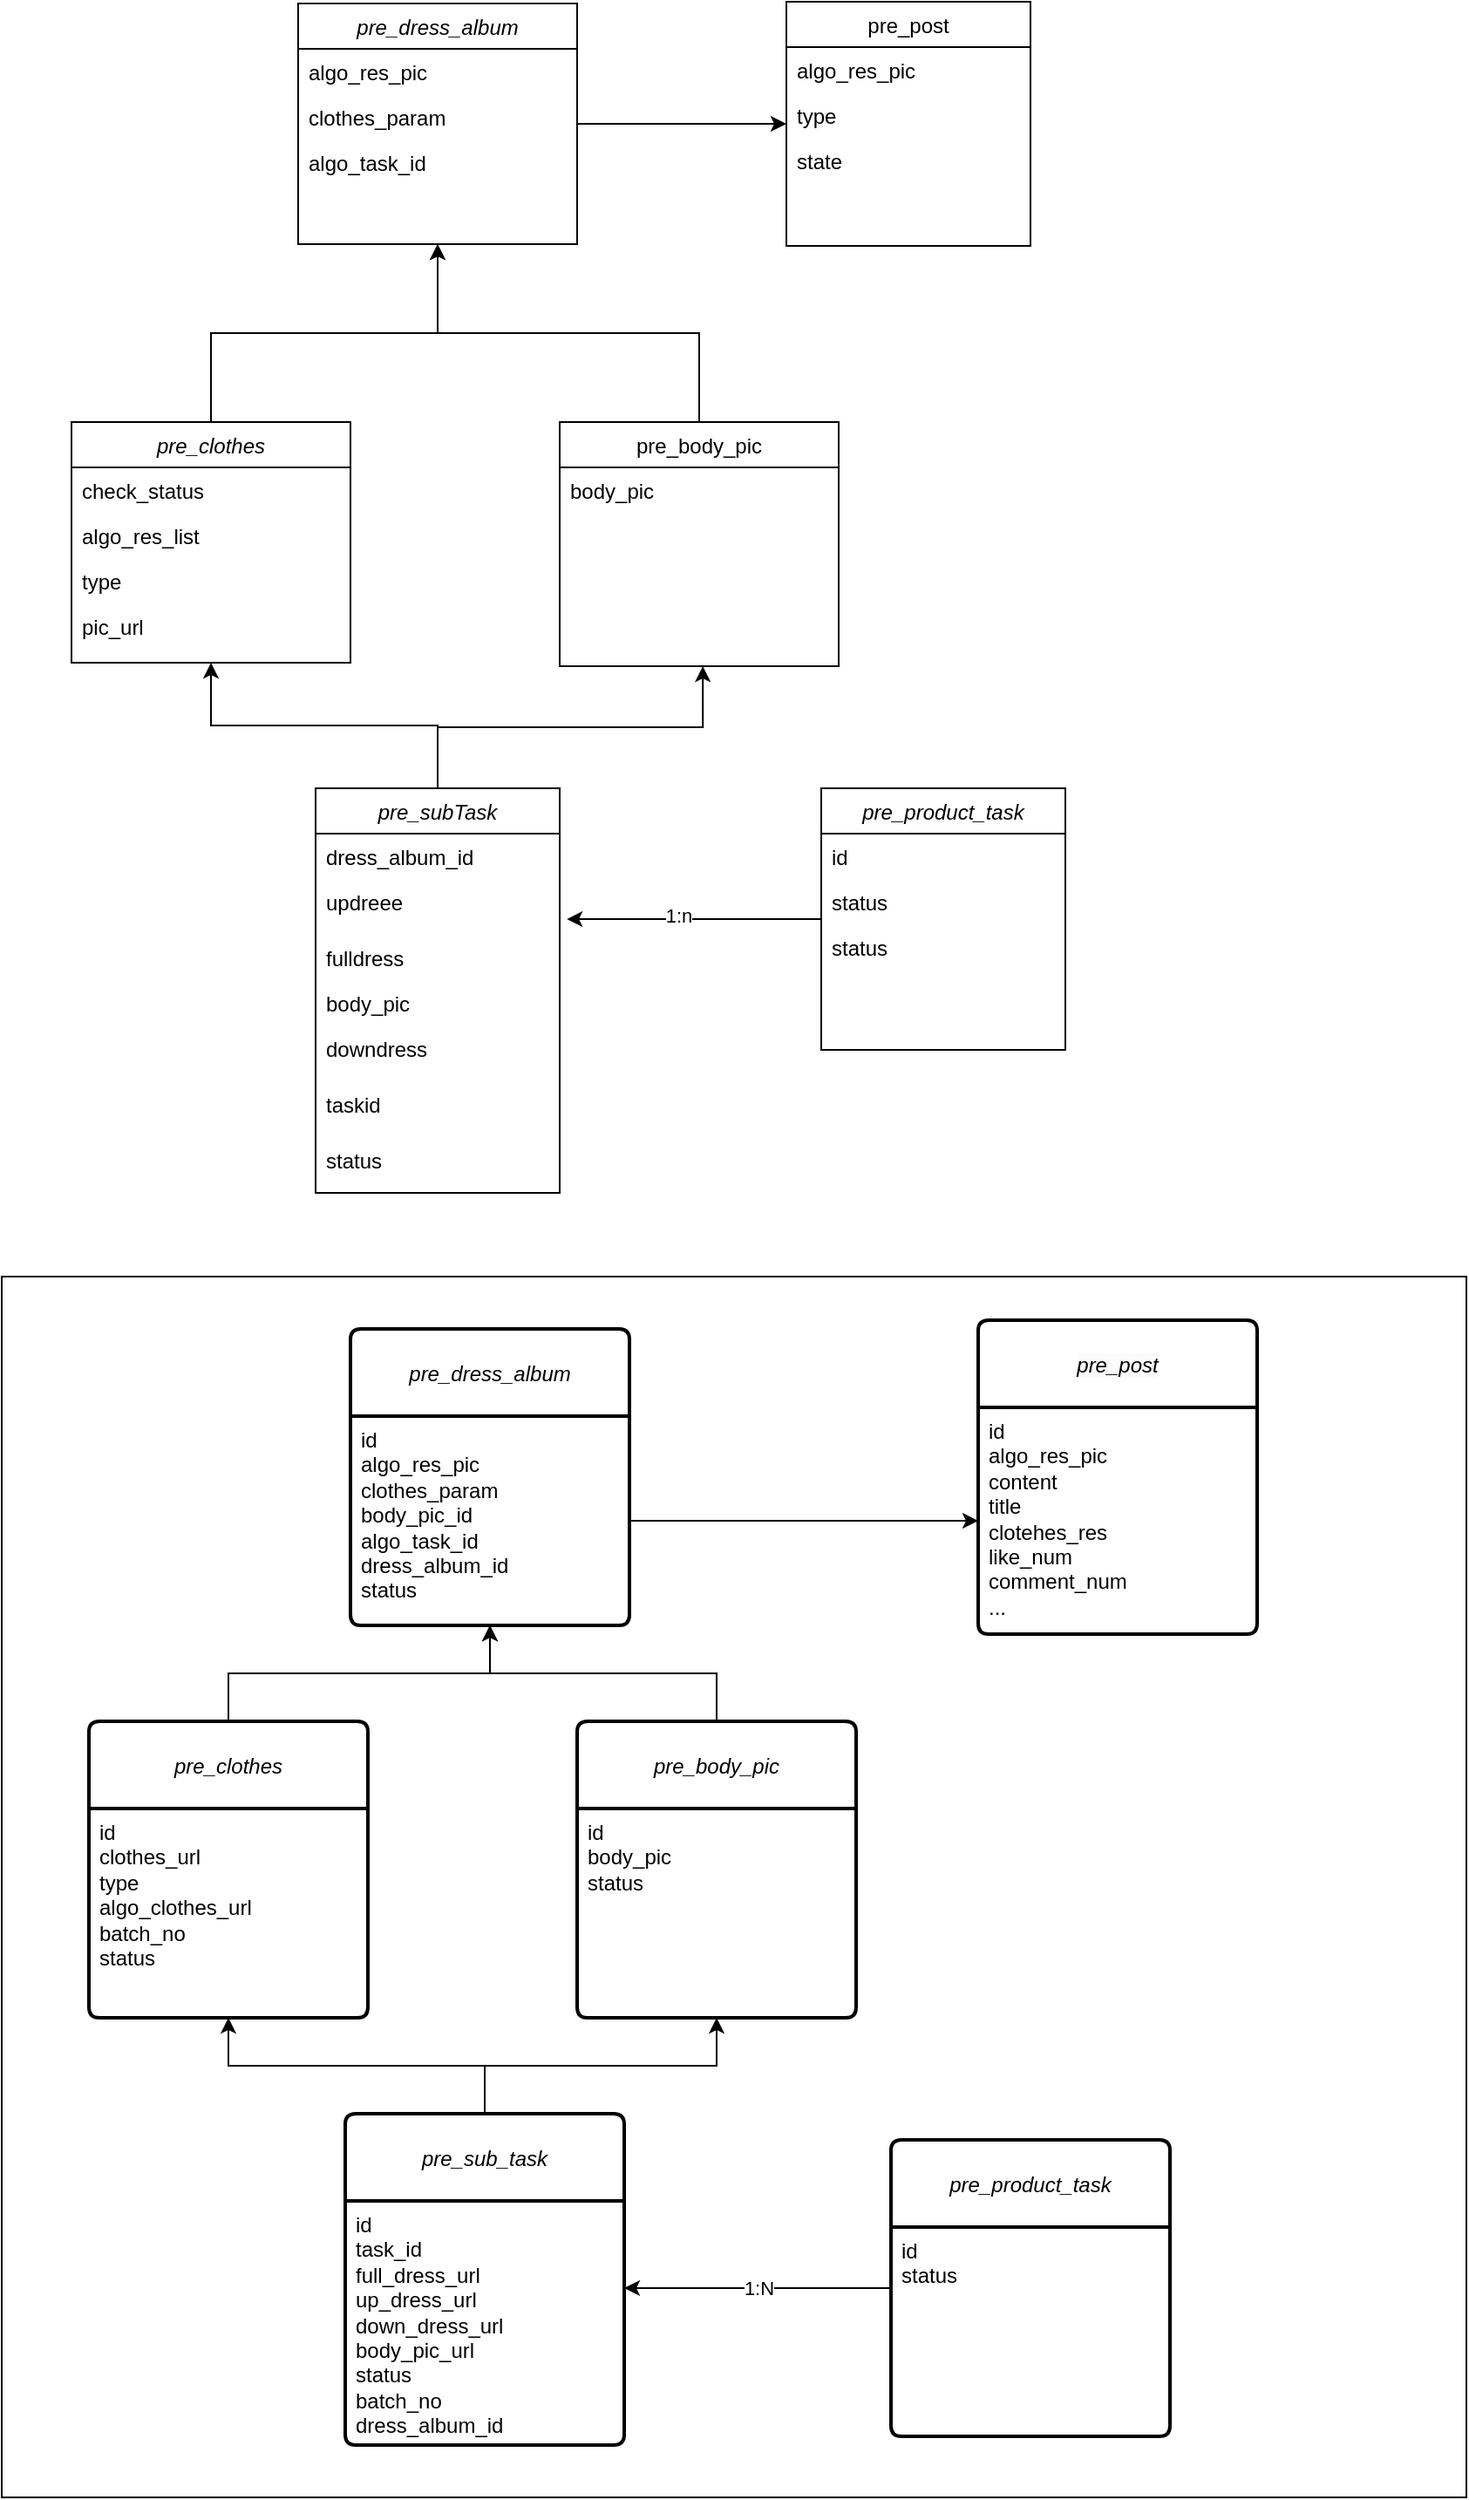 <mxfile version="24.4.4" type="github">
  <diagram name="Page-1" id="5f0bae14-7c28-e335-631c-24af17079c00">
    <mxGraphModel dx="1306" dy="826" grid="1" gridSize="10" guides="1" tooltips="1" connect="1" arrows="1" fold="1" page="1" pageScale="1" pageWidth="1100" pageHeight="850" background="none" math="0" shadow="0">
      <root>
        <mxCell id="0" />
        <mxCell id="1" parent="0" />
        <mxCell id="cJqbKtZXnqDN9QklQEY5-53" style="edgeStyle=orthogonalEdgeStyle;rounded=0;orthogonalLoop=1;jettySize=auto;html=1;" parent="1" source="cJqbKtZXnqDN9QklQEY5-2" edge="1">
          <mxGeometry relative="1" as="geometry">
            <mxPoint x="500" y="189" as="targetPoint" />
          </mxGeometry>
        </mxCell>
        <mxCell id="cJqbKtZXnqDN9QklQEY5-2" value="pre_dress_album" style="swimlane;fontStyle=2;align=center;verticalAlign=top;childLayout=stackLayout;horizontal=1;startSize=26;horizontalStack=0;resizeParent=1;resizeLast=0;collapsible=1;marginBottom=0;rounded=0;shadow=0;strokeWidth=1;" parent="1" vertex="1">
          <mxGeometry x="220" y="120" width="160" height="138" as="geometry" />
        </mxCell>
        <mxCell id="cJqbKtZXnqDN9QklQEY5-51" value="algo_res_pic" style="text;align=left;verticalAlign=top;spacingLeft=4;spacingRight=4;overflow=hidden;rotatable=0;points=[[0,0.5],[1,0.5]];portConstraint=eastwest;" parent="cJqbKtZXnqDN9QklQEY5-2" vertex="1">
          <mxGeometry y="26" width="160" height="26" as="geometry" />
        </mxCell>
        <mxCell id="cJqbKtZXnqDN9QklQEY5-55" value="clothes_param" style="text;align=left;verticalAlign=top;spacingLeft=4;spacingRight=4;overflow=hidden;rotatable=0;points=[[0,0.5],[1,0.5]];portConstraint=eastwest;" parent="cJqbKtZXnqDN9QklQEY5-2" vertex="1">
          <mxGeometry y="52" width="160" height="26" as="geometry" />
        </mxCell>
        <mxCell id="cJqbKtZXnqDN9QklQEY5-56" value="algo_task_id" style="text;align=left;verticalAlign=top;spacingLeft=4;spacingRight=4;overflow=hidden;rotatable=0;points=[[0,0.5],[1,0.5]];portConstraint=eastwest;" parent="cJqbKtZXnqDN9QklQEY5-2" vertex="1">
          <mxGeometry y="78" width="160" height="26" as="geometry" />
        </mxCell>
        <mxCell id="cJqbKtZXnqDN9QklQEY5-37" style="edgeStyle=orthogonalEdgeStyle;rounded=0;orthogonalLoop=1;jettySize=auto;html=1;entryX=0.5;entryY=1;entryDx=0;entryDy=0;" parent="1" source="cJqbKtZXnqDN9QklQEY5-12" target="cJqbKtZXnqDN9QklQEY5-2" edge="1">
          <mxGeometry relative="1" as="geometry" />
        </mxCell>
        <mxCell id="cJqbKtZXnqDN9QklQEY5-12" value="pre_clothes" style="swimlane;fontStyle=2;align=center;verticalAlign=top;childLayout=stackLayout;horizontal=1;startSize=26;horizontalStack=0;resizeParent=1;resizeLast=0;collapsible=1;marginBottom=0;rounded=0;shadow=0;strokeWidth=1;" parent="1" vertex="1">
          <mxGeometry x="90" y="360" width="160" height="138" as="geometry" />
        </mxCell>
        <mxCell id="cJqbKtZXnqDN9QklQEY5-13" value="check_status&#xa;" style="text;align=left;verticalAlign=top;spacingLeft=4;spacingRight=4;overflow=hidden;rotatable=0;points=[[0,0.5],[1,0.5]];portConstraint=eastwest;" parent="cJqbKtZXnqDN9QklQEY5-12" vertex="1">
          <mxGeometry y="26" width="160" height="26" as="geometry" />
        </mxCell>
        <mxCell id="cJqbKtZXnqDN9QklQEY5-15" value="algo_res_list " style="text;align=left;verticalAlign=top;spacingLeft=4;spacingRight=4;overflow=hidden;rotatable=0;points=[[0,0.5],[1,0.5]];portConstraint=eastwest;rounded=0;shadow=0;html=0;" parent="cJqbKtZXnqDN9QklQEY5-12" vertex="1">
          <mxGeometry y="52" width="160" height="26" as="geometry" />
        </mxCell>
        <mxCell id="cJqbKtZXnqDN9QklQEY5-16" value="type" style="text;align=left;verticalAlign=top;spacingLeft=4;spacingRight=4;overflow=hidden;rotatable=0;points=[[0,0.5],[1,0.5]];portConstraint=eastwest;rounded=0;shadow=0;html=0;" parent="cJqbKtZXnqDN9QklQEY5-12" vertex="1">
          <mxGeometry y="78" width="160" height="26" as="geometry" />
        </mxCell>
        <mxCell id="cJqbKtZXnqDN9QklQEY5-17" value="pic_url" style="text;align=left;verticalAlign=top;spacingLeft=4;spacingRight=4;overflow=hidden;rotatable=0;points=[[0,0.5],[1,0.5]];portConstraint=eastwest;" parent="cJqbKtZXnqDN9QklQEY5-12" vertex="1">
          <mxGeometry y="104" width="160" height="26" as="geometry" />
        </mxCell>
        <mxCell id="cJqbKtZXnqDN9QklQEY5-54" style="edgeStyle=orthogonalEdgeStyle;rounded=0;orthogonalLoop=1;jettySize=auto;html=1;entryX=0.5;entryY=1;entryDx=0;entryDy=0;" parent="1" source="cJqbKtZXnqDN9QklQEY5-18" target="cJqbKtZXnqDN9QklQEY5-2" edge="1">
          <mxGeometry relative="1" as="geometry" />
        </mxCell>
        <mxCell id="cJqbKtZXnqDN9QklQEY5-18" value="pre_body_pic" style="swimlane;fontStyle=0;align=center;verticalAlign=top;childLayout=stackLayout;horizontal=1;startSize=26;horizontalStack=0;resizeParent=1;resizeLast=0;collapsible=1;marginBottom=0;rounded=0;shadow=0;strokeWidth=1;" parent="1" vertex="1">
          <mxGeometry x="370" y="360" width="160" height="140" as="geometry" />
        </mxCell>
        <mxCell id="cJqbKtZXnqDN9QklQEY5-19" value="body_pic&#xa;" style="text;align=left;verticalAlign=top;spacingLeft=4;spacingRight=4;overflow=hidden;rotatable=0;points=[[0,0.5],[1,0.5]];portConstraint=eastwest;" parent="cJqbKtZXnqDN9QklQEY5-18" vertex="1">
          <mxGeometry y="26" width="160" height="114" as="geometry" />
        </mxCell>
        <mxCell id="cJqbKtZXnqDN9QklQEY5-21" value="pre_post" style="swimlane;fontStyle=0;align=center;verticalAlign=top;childLayout=stackLayout;horizontal=1;startSize=26;horizontalStack=0;resizeParent=1;resizeLast=0;collapsible=1;marginBottom=0;rounded=0;shadow=0;strokeWidth=1;" parent="1" vertex="1">
          <mxGeometry x="500" y="119" width="140" height="140" as="geometry" />
        </mxCell>
        <mxCell id="cJqbKtZXnqDN9QklQEY5-22" value="algo_res_pic" style="text;align=left;verticalAlign=top;spacingLeft=4;spacingRight=4;overflow=hidden;rotatable=0;points=[[0,0.5],[1,0.5]];portConstraint=eastwest;rounded=0;shadow=0;html=0;" parent="cJqbKtZXnqDN9QklQEY5-21" vertex="1">
          <mxGeometry y="26" width="140" height="26" as="geometry" />
        </mxCell>
        <mxCell id="cJqbKtZXnqDN9QklQEY5-23" value="type" style="text;align=left;verticalAlign=top;spacingLeft=4;spacingRight=4;overflow=hidden;rotatable=0;points=[[0,0.5],[1,0.5]];portConstraint=eastwest;" parent="cJqbKtZXnqDN9QklQEY5-21" vertex="1">
          <mxGeometry y="52" width="140" height="26" as="geometry" />
        </mxCell>
        <mxCell id="cJqbKtZXnqDN9QklQEY5-24" value="state" style="text;align=left;verticalAlign=top;spacingLeft=4;spacingRight=4;overflow=hidden;rotatable=0;points=[[0,0.5],[1,0.5]];portConstraint=eastwest;rounded=0;shadow=0;html=0;" parent="cJqbKtZXnqDN9QklQEY5-21" vertex="1">
          <mxGeometry y="78" width="140" height="26" as="geometry" />
        </mxCell>
        <mxCell id="cJqbKtZXnqDN9QklQEY5-35" style="edgeStyle=orthogonalEdgeStyle;rounded=0;orthogonalLoop=1;jettySize=auto;html=1;entryX=0.5;entryY=1;entryDx=0;entryDy=0;" parent="1" source="cJqbKtZXnqDN9QklQEY5-29" target="cJqbKtZXnqDN9QklQEY5-12" edge="1">
          <mxGeometry relative="1" as="geometry" />
        </mxCell>
        <mxCell id="cJqbKtZXnqDN9QklQEY5-29" value="pre_subTask" style="swimlane;fontStyle=2;align=center;verticalAlign=top;childLayout=stackLayout;horizontal=1;startSize=26;horizontalStack=0;resizeParent=1;resizeLast=0;collapsible=1;marginBottom=0;rounded=0;shadow=0;strokeWidth=1;" parent="1" vertex="1">
          <mxGeometry x="230" y="570" width="140" height="232" as="geometry" />
        </mxCell>
        <mxCell id="cJqbKtZXnqDN9QklQEY5-30" value="dress_album_id" style="text;align=left;verticalAlign=top;spacingLeft=4;spacingRight=4;overflow=hidden;rotatable=0;points=[[0,0.5],[1,0.5]];portConstraint=eastwest;rounded=0;shadow=0;html=0;" parent="cJqbKtZXnqDN9QklQEY5-29" vertex="1">
          <mxGeometry y="26" width="140" height="26" as="geometry" />
        </mxCell>
        <mxCell id="cJqbKtZXnqDN9QklQEY5-31" value="updreee" style="text;align=left;verticalAlign=top;spacingLeft=4;spacingRight=4;overflow=hidden;rotatable=0;points=[[0,0.5],[1,0.5]];portConstraint=eastwest;rounded=0;shadow=0;html=0;" parent="cJqbKtZXnqDN9QklQEY5-29" vertex="1">
          <mxGeometry y="52" width="140" height="32" as="geometry" />
        </mxCell>
        <mxCell id="cJqbKtZXnqDN9QklQEY5-32" value="fulldress" style="text;align=left;verticalAlign=top;spacingLeft=4;spacingRight=4;overflow=hidden;rotatable=0;points=[[0,0.5],[1,0.5]];portConstraint=eastwest;rounded=0;shadow=0;html=0;" parent="cJqbKtZXnqDN9QklQEY5-29" vertex="1">
          <mxGeometry y="84" width="140" height="26" as="geometry" />
        </mxCell>
        <mxCell id="cJqbKtZXnqDN9QklQEY5-33" value="body_pic" style="text;align=left;verticalAlign=top;spacingLeft=4;spacingRight=4;overflow=hidden;rotatable=0;points=[[0,0.5],[1,0.5]];portConstraint=eastwest;" parent="cJqbKtZXnqDN9QklQEY5-29" vertex="1">
          <mxGeometry y="110" width="140" height="26" as="geometry" />
        </mxCell>
        <mxCell id="cJqbKtZXnqDN9QklQEY5-47" value="downdress" style="text;align=left;verticalAlign=top;spacingLeft=4;spacingRight=4;overflow=hidden;rotatable=0;points=[[0,0.5],[1,0.5]];portConstraint=eastwest;rounded=0;shadow=0;html=0;" parent="cJqbKtZXnqDN9QklQEY5-29" vertex="1">
          <mxGeometry y="136" width="140" height="32" as="geometry" />
        </mxCell>
        <mxCell id="cJqbKtZXnqDN9QklQEY5-48" value="taskid" style="text;align=left;verticalAlign=top;spacingLeft=4;spacingRight=4;overflow=hidden;rotatable=0;points=[[0,0.5],[1,0.5]];portConstraint=eastwest;rounded=0;shadow=0;html=0;" parent="cJqbKtZXnqDN9QklQEY5-29" vertex="1">
          <mxGeometry y="168" width="140" height="32" as="geometry" />
        </mxCell>
        <mxCell id="cJqbKtZXnqDN9QklQEY5-50" value="status" style="text;align=left;verticalAlign=top;spacingLeft=4;spacingRight=4;overflow=hidden;rotatable=0;points=[[0,0.5],[1,0.5]];portConstraint=eastwest;rounded=0;shadow=0;html=0;" parent="cJqbKtZXnqDN9QklQEY5-29" vertex="1">
          <mxGeometry y="200" width="140" height="32" as="geometry" />
        </mxCell>
        <mxCell id="cJqbKtZXnqDN9QklQEY5-36" style="edgeStyle=orthogonalEdgeStyle;rounded=0;orthogonalLoop=1;jettySize=auto;html=1;entryX=0.513;entryY=1;entryDx=0;entryDy=0;entryPerimeter=0;" parent="1" source="cJqbKtZXnqDN9QklQEY5-29" target="cJqbKtZXnqDN9QklQEY5-19" edge="1">
          <mxGeometry relative="1" as="geometry" />
        </mxCell>
        <mxCell id="cJqbKtZXnqDN9QklQEY5-41" value="pre_product_task" style="swimlane;fontStyle=2;align=center;verticalAlign=top;childLayout=stackLayout;horizontal=1;startSize=26;horizontalStack=0;resizeParent=1;resizeLast=0;collapsible=1;marginBottom=0;rounded=0;shadow=0;strokeWidth=1;" parent="1" vertex="1">
          <mxGeometry x="520" y="570" width="140" height="150" as="geometry" />
        </mxCell>
        <mxCell id="cJqbKtZXnqDN9QklQEY5-42" value="id" style="text;align=left;verticalAlign=top;spacingLeft=4;spacingRight=4;overflow=hidden;rotatable=0;points=[[0,0.5],[1,0.5]];portConstraint=eastwest;rounded=0;shadow=0;html=0;" parent="cJqbKtZXnqDN9QklQEY5-41" vertex="1">
          <mxGeometry y="26" width="140" height="26" as="geometry" />
        </mxCell>
        <mxCell id="cJqbKtZXnqDN9QklQEY5-44" value="status" style="text;align=left;verticalAlign=top;spacingLeft=4;spacingRight=4;overflow=hidden;rotatable=0;points=[[0,0.5],[1,0.5]];portConstraint=eastwest;rounded=0;shadow=0;html=0;" parent="cJqbKtZXnqDN9QklQEY5-41" vertex="1">
          <mxGeometry y="52" width="140" height="26" as="geometry" />
        </mxCell>
        <mxCell id="cJqbKtZXnqDN9QklQEY5-45" value="status" style="text;align=left;verticalAlign=top;spacingLeft=4;spacingRight=4;overflow=hidden;rotatable=0;points=[[0,0.5],[1,0.5]];portConstraint=eastwest;" parent="cJqbKtZXnqDN9QklQEY5-41" vertex="1">
          <mxGeometry y="78" width="140" height="26" as="geometry" />
        </mxCell>
        <mxCell id="cJqbKtZXnqDN9QklQEY5-46" style="edgeStyle=orthogonalEdgeStyle;rounded=0;orthogonalLoop=1;jettySize=auto;html=1;entryX=1.029;entryY=0.719;entryDx=0;entryDy=0;entryPerimeter=0;" parent="1" source="cJqbKtZXnqDN9QklQEY5-41" target="cJqbKtZXnqDN9QklQEY5-31" edge="1">
          <mxGeometry relative="1" as="geometry" />
        </mxCell>
        <mxCell id="cJqbKtZXnqDN9QklQEY5-49" value="1:n" style="edgeLabel;html=1;align=center;verticalAlign=middle;resizable=0;points=[];" parent="cJqbKtZXnqDN9QklQEY5-46" vertex="1" connectable="0">
          <mxGeometry x="0.128" y="-2" relative="1" as="geometry">
            <mxPoint as="offset" />
          </mxGeometry>
        </mxCell>
        <mxCell id="cJqbKtZXnqDN9QklQEY5-57" value="" style="rounded=0;whiteSpace=wrap;html=1;" parent="1" vertex="1">
          <mxGeometry x="50" y="850" width="840" height="700" as="geometry" />
        </mxCell>
        <mxCell id="cJqbKtZXnqDN9QklQEY5-87" value="&lt;span style=&quot;font-size: 12px; font-style: italic; text-wrap: nowrap;&quot;&gt;pre_dress_album&lt;/span&gt;" style="swimlane;childLayout=stackLayout;horizontal=1;startSize=50;horizontalStack=0;rounded=1;fontSize=14;fontStyle=0;strokeWidth=2;resizeParent=0;resizeLast=1;shadow=0;dashed=0;align=center;arcSize=4;whiteSpace=wrap;html=1;" parent="1" vertex="1">
          <mxGeometry x="250" y="880" width="160" height="170" as="geometry" />
        </mxCell>
        <mxCell id="cJqbKtZXnqDN9QklQEY5-88" value="&lt;div&gt;id&lt;/div&gt;algo_res_pic&lt;div&gt;clothes_param&lt;br&gt;&lt;/div&gt;&lt;div&gt;body_pic_id&lt;/div&gt;&lt;div&gt;algo_task_id&lt;br&gt;&lt;/div&gt;&lt;div&gt;dress_album_id&lt;/div&gt;&lt;div&gt;status&lt;/div&gt;" style="align=left;strokeColor=none;fillColor=none;spacingLeft=4;fontSize=12;verticalAlign=top;resizable=0;rotatable=0;part=1;html=1;" parent="cJqbKtZXnqDN9QklQEY5-87" vertex="1">
          <mxGeometry y="50" width="160" height="120" as="geometry" />
        </mxCell>
        <mxCell id="cJqbKtZXnqDN9QklQEY5-89" value="&lt;span style=&quot;color: rgb(0, 0, 0); font-family: Helvetica; font-size: 12px; font-style: italic; font-variant-ligatures: normal; font-variant-caps: normal; font-weight: 400; letter-spacing: normal; orphans: 2; text-align: center; text-indent: 0px; text-transform: none; widows: 2; word-spacing: 0px; -webkit-text-stroke-width: 0px; white-space: nowrap; background-color: rgb(251, 251, 251); text-decoration-thickness: initial; text-decoration-style: initial; text-decoration-color: initial; display: inline !important; float: none;&quot;&gt;pre_post&lt;/span&gt;" style="swimlane;childLayout=stackLayout;horizontal=1;startSize=50;horizontalStack=0;rounded=1;fontSize=14;fontStyle=0;strokeWidth=2;resizeParent=0;resizeLast=1;shadow=0;dashed=0;align=center;arcSize=4;whiteSpace=wrap;html=1;" parent="1" vertex="1">
          <mxGeometry x="610" y="875" width="160" height="180" as="geometry" />
        </mxCell>
        <mxCell id="cJqbKtZXnqDN9QklQEY5-90" value="&lt;div&gt;id&lt;/div&gt;&lt;div&gt;algo_res_pic&lt;br&gt;&lt;/div&gt;&lt;div&gt;content&lt;/div&gt;&lt;div&gt;title&lt;/div&gt;&lt;div&gt;clotehes_res&lt;/div&gt;&lt;div&gt;like_num&lt;/div&gt;&lt;div&gt;comment_num&lt;br&gt;&lt;/div&gt;&lt;div&gt;...&lt;/div&gt;" style="align=left;strokeColor=none;fillColor=none;spacingLeft=4;fontSize=12;verticalAlign=top;resizable=0;rotatable=0;part=1;html=1;" parent="cJqbKtZXnqDN9QklQEY5-89" vertex="1">
          <mxGeometry y="50" width="160" height="130" as="geometry" />
        </mxCell>
        <mxCell id="cJqbKtZXnqDN9QklQEY5-104" style="edgeStyle=orthogonalEdgeStyle;rounded=0;orthogonalLoop=1;jettySize=auto;html=1;entryX=0.5;entryY=1;entryDx=0;entryDy=0;" parent="1" source="cJqbKtZXnqDN9QklQEY5-91" target="cJqbKtZXnqDN9QklQEY5-88" edge="1">
          <mxGeometry relative="1" as="geometry" />
        </mxCell>
        <mxCell id="cJqbKtZXnqDN9QklQEY5-91" value="&lt;span style=&quot;font-size: 12px; font-style: italic; text-wrap: nowrap;&quot;&gt;pre_clothes&lt;/span&gt;" style="swimlane;childLayout=stackLayout;horizontal=1;startSize=50;horizontalStack=0;rounded=1;fontSize=14;fontStyle=0;strokeWidth=2;resizeParent=0;resizeLast=1;shadow=0;dashed=0;align=center;arcSize=4;whiteSpace=wrap;html=1;" parent="1" vertex="1">
          <mxGeometry x="100" y="1105" width="160" height="170" as="geometry" />
        </mxCell>
        <mxCell id="cJqbKtZXnqDN9QklQEY5-92" value="&lt;div&gt;id&lt;/div&gt;&lt;div&gt;clothes_url&lt;/div&gt;&lt;div&gt;type&lt;/div&gt;&lt;div&gt;algo_clothes_url&lt;/div&gt;&lt;div&gt;batch_no&lt;/div&gt;&lt;div&gt;status&lt;/div&gt;" style="align=left;strokeColor=none;fillColor=none;spacingLeft=4;fontSize=12;verticalAlign=top;resizable=0;rotatable=0;part=1;html=1;" parent="cJqbKtZXnqDN9QklQEY5-91" vertex="1">
          <mxGeometry y="50" width="160" height="120" as="geometry" />
        </mxCell>
        <mxCell id="cJqbKtZXnqDN9QklQEY5-105" style="edgeStyle=orthogonalEdgeStyle;rounded=0;orthogonalLoop=1;jettySize=auto;html=1;entryX=0.5;entryY=1;entryDx=0;entryDy=0;" parent="1" source="cJqbKtZXnqDN9QklQEY5-93" target="cJqbKtZXnqDN9QklQEY5-88" edge="1">
          <mxGeometry relative="1" as="geometry" />
        </mxCell>
        <mxCell id="cJqbKtZXnqDN9QklQEY5-93" value="&lt;span style=&quot;font-size: 12px; font-style: italic; text-wrap: nowrap;&quot;&gt;pre_body_pic&lt;/span&gt;" style="swimlane;childLayout=stackLayout;horizontal=1;startSize=50;horizontalStack=0;rounded=1;fontSize=14;fontStyle=0;strokeWidth=2;resizeParent=0;resizeLast=1;shadow=0;dashed=0;align=center;arcSize=4;whiteSpace=wrap;html=1;" parent="1" vertex="1">
          <mxGeometry x="380" y="1105" width="160" height="170" as="geometry" />
        </mxCell>
        <mxCell id="cJqbKtZXnqDN9QklQEY5-94" value="&lt;div&gt;id&lt;/div&gt;&lt;div&gt;body_pic&lt;/div&gt;&lt;div&gt;status&lt;/div&gt;" style="align=left;strokeColor=none;fillColor=none;spacingLeft=4;fontSize=12;verticalAlign=top;resizable=0;rotatable=0;part=1;html=1;" parent="cJqbKtZXnqDN9QklQEY5-93" vertex="1">
          <mxGeometry y="50" width="160" height="120" as="geometry" />
        </mxCell>
        <mxCell id="cJqbKtZXnqDN9QklQEY5-101" style="edgeStyle=orthogonalEdgeStyle;rounded=0;orthogonalLoop=1;jettySize=auto;html=1;entryX=0.5;entryY=1;entryDx=0;entryDy=0;" parent="1" source="cJqbKtZXnqDN9QklQEY5-96" target="cJqbKtZXnqDN9QklQEY5-92" edge="1">
          <mxGeometry relative="1" as="geometry" />
        </mxCell>
        <mxCell id="cJqbKtZXnqDN9QklQEY5-103" style="edgeStyle=orthogonalEdgeStyle;rounded=0;orthogonalLoop=1;jettySize=auto;html=1;entryX=0.5;entryY=1;entryDx=0;entryDy=0;" parent="1" source="cJqbKtZXnqDN9QklQEY5-96" target="cJqbKtZXnqDN9QklQEY5-94" edge="1">
          <mxGeometry relative="1" as="geometry" />
        </mxCell>
        <mxCell id="cJqbKtZXnqDN9QklQEY5-96" value="&lt;span style=&quot;font-size: 12px; text-wrap: nowrap;&quot;&gt;&lt;i&gt;pre_sub_task&lt;/i&gt;&lt;/span&gt;" style="swimlane;childLayout=stackLayout;horizontal=1;startSize=50;horizontalStack=0;rounded=1;fontSize=14;fontStyle=0;strokeWidth=2;resizeParent=0;resizeLast=1;shadow=0;dashed=0;align=center;arcSize=4;whiteSpace=wrap;html=1;" parent="1" vertex="1">
          <mxGeometry x="247" y="1330" width="160" height="190" as="geometry" />
        </mxCell>
        <mxCell id="cJqbKtZXnqDN9QklQEY5-97" value="id&lt;div&gt;task_id&lt;/div&gt;&lt;div&gt;full_dress_url&lt;/div&gt;&lt;div&gt;up_dress_url&lt;/div&gt;&lt;div&gt;down_dress_url&lt;/div&gt;&lt;div&gt;body_pic_url&lt;/div&gt;&lt;div&gt;status&lt;/div&gt;&lt;div&gt;batch_no&lt;/div&gt;&lt;div&gt;dress_album_id&lt;/div&gt;" style="align=left;strokeColor=none;fillColor=none;spacingLeft=4;fontSize=12;verticalAlign=top;resizable=0;rotatable=0;part=1;html=1;" parent="cJqbKtZXnqDN9QklQEY5-96" vertex="1">
          <mxGeometry y="50" width="160" height="140" as="geometry" />
        </mxCell>
        <mxCell id="cJqbKtZXnqDN9QklQEY5-98" value="&lt;span style=&quot;font-size: 12px; text-wrap: nowrap;&quot;&gt;&lt;i&gt;pre_product_task&lt;/i&gt;&lt;/span&gt;" style="swimlane;childLayout=stackLayout;horizontal=1;startSize=50;horizontalStack=0;rounded=1;fontSize=14;fontStyle=0;strokeWidth=2;resizeParent=0;resizeLast=1;shadow=0;dashed=0;align=center;arcSize=4;whiteSpace=wrap;html=1;" parent="1" vertex="1">
          <mxGeometry x="560" y="1345" width="160" height="170" as="geometry" />
        </mxCell>
        <mxCell id="cJqbKtZXnqDN9QklQEY5-99" value="id&lt;div&gt;status&lt;/div&gt;" style="align=left;strokeColor=none;fillColor=none;spacingLeft=4;fontSize=12;verticalAlign=top;resizable=0;rotatable=0;part=1;html=1;" parent="cJqbKtZXnqDN9QklQEY5-98" vertex="1">
          <mxGeometry y="50" width="160" height="120" as="geometry" />
        </mxCell>
        <mxCell id="cJqbKtZXnqDN9QklQEY5-100" value="1:N" style="edgeStyle=orthogonalEdgeStyle;rounded=0;orthogonalLoop=1;jettySize=auto;html=1;entryX=1;entryY=0.357;entryDx=0;entryDy=0;entryPerimeter=0;" parent="1" source="cJqbKtZXnqDN9QklQEY5-98" target="cJqbKtZXnqDN9QklQEY5-97" edge="1">
          <mxGeometry relative="1" as="geometry" />
        </mxCell>
        <mxCell id="cJqbKtZXnqDN9QklQEY5-106" style="edgeStyle=orthogonalEdgeStyle;rounded=0;orthogonalLoop=1;jettySize=auto;html=1;" parent="1" source="cJqbKtZXnqDN9QklQEY5-88" target="cJqbKtZXnqDN9QklQEY5-90" edge="1">
          <mxGeometry relative="1" as="geometry" />
        </mxCell>
      </root>
    </mxGraphModel>
  </diagram>
</mxfile>
